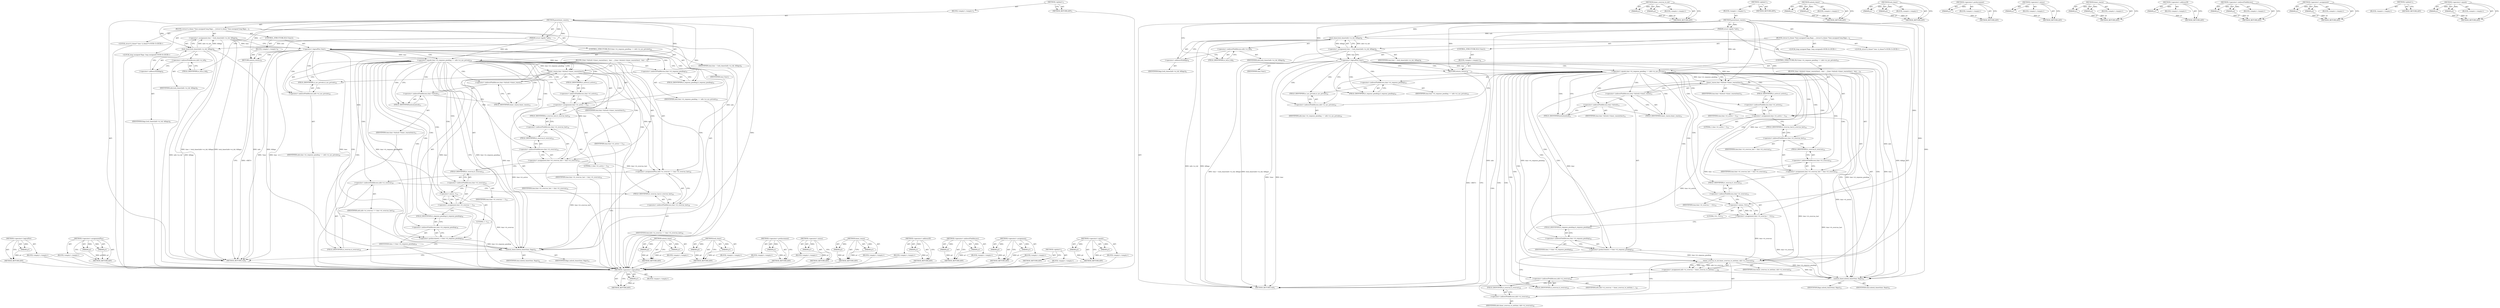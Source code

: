 digraph "&lt;operator&gt;.equals" {
vulnerable_116 [label=<(METHOD,&lt;operator&gt;.logicalNot)>];
vulnerable_117 [label=<(PARAM,p1)>];
vulnerable_118 [label=<(BLOCK,&lt;empty&gt;,&lt;empty&gt;)>];
vulnerable_119 [label=<(METHOD_RETURN,ANY)>];
vulnerable_138 [label=<(METHOD,&lt;operator&gt;.assignmentPlus)>];
vulnerable_139 [label=<(PARAM,p1)>];
vulnerable_140 [label=<(PARAM,p2)>];
vulnerable_141 [label=<(BLOCK,&lt;empty&gt;,&lt;empty&gt;)>];
vulnerable_142 [label=<(METHOD_RETURN,ANY)>];
vulnerable_6 [label=<(METHOD,&lt;global&gt;)<SUB>1</SUB>>];
vulnerable_7 [label=<(BLOCK,&lt;empty&gt;,&lt;empty&gt;)<SUB>1</SUB>>];
vulnerable_8 [label=<(METHOD,posixtimer_rearm)<SUB>1</SUB>>];
vulnerable_9 [label=<(PARAM,struct siginfo *info)<SUB>1</SUB>>];
vulnerable_10 [label=<(BLOCK,{
	struct k_itimer *timr;
	unsigned long flags;...,{
	struct k_itimer *timr;
	unsigned long flags;...)<SUB>2</SUB>>];
vulnerable_11 [label="<(LOCAL,struct k_itimer* timr: k_itimer*)<SUB>3</SUB>>"];
vulnerable_12 [label="<(LOCAL,long unsigned flags: long unsigned)<SUB>4</SUB>>"];
vulnerable_13 [label=<(&lt;operator&gt;.assignment,timr = lock_timer(info-&gt;si_tid, &amp;flags))<SUB>6</SUB>>];
vulnerable_14 [label=<(IDENTIFIER,timr,timr = lock_timer(info-&gt;si_tid, &amp;flags))<SUB>6</SUB>>];
vulnerable_15 [label=<(lock_timer,lock_timer(info-&gt;si_tid, &amp;flags))<SUB>6</SUB>>];
vulnerable_16 [label=<(&lt;operator&gt;.indirectFieldAccess,info-&gt;si_tid)<SUB>6</SUB>>];
vulnerable_17 [label=<(IDENTIFIER,info,lock_timer(info-&gt;si_tid, &amp;flags))<SUB>6</SUB>>];
vulnerable_18 [label=<(FIELD_IDENTIFIER,si_tid,si_tid)<SUB>6</SUB>>];
vulnerable_19 [label=<(&lt;operator&gt;.addressOf,&amp;flags)<SUB>6</SUB>>];
vulnerable_20 [label=<(IDENTIFIER,flags,lock_timer(info-&gt;si_tid, &amp;flags))<SUB>6</SUB>>];
vulnerable_21 [label=<(CONTROL_STRUCTURE,IF,if (!timr))<SUB>7</SUB>>];
vulnerable_22 [label=<(&lt;operator&gt;.logicalNot,!timr)<SUB>7</SUB>>];
vulnerable_23 [label=<(IDENTIFIER,timr,!timr)<SUB>7</SUB>>];
vulnerable_24 [label=<(BLOCK,&lt;empty&gt;,&lt;empty&gt;)<SUB>8</SUB>>];
vulnerable_25 [label=<(RETURN,return;,return;)<SUB>8</SUB>>];
vulnerable_26 [label=<(CONTROL_STRUCTURE,IF,if (timr-&gt;it_requeue_pending == info-&gt;si_sys_private))<SUB>10</SUB>>];
vulnerable_27 [label=<(&lt;operator&gt;.equals,timr-&gt;it_requeue_pending == info-&gt;si_sys_private)<SUB>10</SUB>>];
vulnerable_28 [label=<(&lt;operator&gt;.indirectFieldAccess,timr-&gt;it_requeue_pending)<SUB>10</SUB>>];
vulnerable_29 [label=<(IDENTIFIER,timr,timr-&gt;it_requeue_pending == info-&gt;si_sys_private)<SUB>10</SUB>>];
vulnerable_30 [label=<(FIELD_IDENTIFIER,it_requeue_pending,it_requeue_pending)<SUB>10</SUB>>];
vulnerable_31 [label=<(&lt;operator&gt;.indirectFieldAccess,info-&gt;si_sys_private)<SUB>10</SUB>>];
vulnerable_32 [label=<(IDENTIFIER,info,timr-&gt;it_requeue_pending == info-&gt;si_sys_private)<SUB>10</SUB>>];
vulnerable_33 [label=<(FIELD_IDENTIFIER,si_sys_private,si_sys_private)<SUB>10</SUB>>];
vulnerable_34 [label=<(BLOCK,{
		timr-&gt;kclock-&gt;timer_rearm(timr);
 
 		timr-...,{
		timr-&gt;kclock-&gt;timer_rearm(timr);
 
 		timr-...)<SUB>10</SUB>>];
vulnerable_35 [label=<(timer_rearm,timr-&gt;kclock-&gt;timer_rearm(timr))<SUB>11</SUB>>];
vulnerable_36 [label=<(&lt;operator&gt;.indirectFieldAccess,timr-&gt;kclock-&gt;timer_rearm)<SUB>11</SUB>>];
vulnerable_37 [label=<(&lt;operator&gt;.indirectFieldAccess,timr-&gt;kclock)<SUB>11</SUB>>];
vulnerable_38 [label=<(IDENTIFIER,timr,timr-&gt;kclock-&gt;timer_rearm(timr))<SUB>11</SUB>>];
vulnerable_39 [label=<(FIELD_IDENTIFIER,kclock,kclock)<SUB>11</SUB>>];
vulnerable_40 [label=<(FIELD_IDENTIFIER,timer_rearm,timer_rearm)<SUB>11</SUB>>];
vulnerable_41 [label=<(IDENTIFIER,timr,timr-&gt;kclock-&gt;timer_rearm(timr))<SUB>11</SUB>>];
vulnerable_42 [label=<(&lt;operator&gt;.assignment,timr-&gt;it_active = 1)<SUB>13</SUB>>];
vulnerable_43 [label=<(&lt;operator&gt;.indirectFieldAccess,timr-&gt;it_active)<SUB>13</SUB>>];
vulnerable_44 [label=<(IDENTIFIER,timr,timr-&gt;it_active = 1)<SUB>13</SUB>>];
vulnerable_45 [label=<(FIELD_IDENTIFIER,it_active,it_active)<SUB>13</SUB>>];
vulnerable_46 [label=<(LITERAL,1,timr-&gt;it_active = 1)<SUB>13</SUB>>];
vulnerable_47 [label=<(&lt;operator&gt;.assignment,timr-&gt;it_overrun_last = timr-&gt;it_overrun)<SUB>14</SUB>>];
vulnerable_48 [label=<(&lt;operator&gt;.indirectFieldAccess,timr-&gt;it_overrun_last)<SUB>14</SUB>>];
vulnerable_49 [label=<(IDENTIFIER,timr,timr-&gt;it_overrun_last = timr-&gt;it_overrun)<SUB>14</SUB>>];
vulnerable_50 [label=<(FIELD_IDENTIFIER,it_overrun_last,it_overrun_last)<SUB>14</SUB>>];
vulnerable_51 [label=<(&lt;operator&gt;.indirectFieldAccess,timr-&gt;it_overrun)<SUB>14</SUB>>];
vulnerable_52 [label=<(IDENTIFIER,timr,timr-&gt;it_overrun_last = timr-&gt;it_overrun)<SUB>14</SUB>>];
vulnerable_53 [label=<(FIELD_IDENTIFIER,it_overrun,it_overrun)<SUB>14</SUB>>];
vulnerable_54 [label=<(&lt;operator&gt;.assignment,timr-&gt;it_overrun = -1)<SUB>15</SUB>>];
vulnerable_55 [label=<(&lt;operator&gt;.indirectFieldAccess,timr-&gt;it_overrun)<SUB>15</SUB>>];
vulnerable_56 [label=<(IDENTIFIER,timr,timr-&gt;it_overrun = -1)<SUB>15</SUB>>];
vulnerable_57 [label=<(FIELD_IDENTIFIER,it_overrun,it_overrun)<SUB>15</SUB>>];
vulnerable_58 [label=<(&lt;operator&gt;.minus,-1)<SUB>15</SUB>>];
vulnerable_59 [label=<(LITERAL,1,-1)<SUB>15</SUB>>];
vulnerable_60 [label=<(&lt;operator&gt;.preIncrement,++timr-&gt;it_requeue_pending)<SUB>16</SUB>>];
vulnerable_61 [label=<(&lt;operator&gt;.indirectFieldAccess,timr-&gt;it_requeue_pending)<SUB>16</SUB>>];
vulnerable_62 [label=<(IDENTIFIER,timr,++timr-&gt;it_requeue_pending)<SUB>16</SUB>>];
vulnerable_63 [label=<(FIELD_IDENTIFIER,it_requeue_pending,it_requeue_pending)<SUB>16</SUB>>];
vulnerable_64 [label=<(&lt;operator&gt;.assignmentPlus,info-&gt;si_overrun += timr-&gt;it_overrun_last)<SUB>18</SUB>>];
vulnerable_65 [label=<(&lt;operator&gt;.indirectFieldAccess,info-&gt;si_overrun)<SUB>18</SUB>>];
vulnerable_66 [label=<(IDENTIFIER,info,info-&gt;si_overrun += timr-&gt;it_overrun_last)<SUB>18</SUB>>];
vulnerable_67 [label=<(FIELD_IDENTIFIER,si_overrun,si_overrun)<SUB>18</SUB>>];
vulnerable_68 [label=<(&lt;operator&gt;.indirectFieldAccess,timr-&gt;it_overrun_last)<SUB>18</SUB>>];
vulnerable_69 [label=<(IDENTIFIER,timr,info-&gt;si_overrun += timr-&gt;it_overrun_last)<SUB>18</SUB>>];
vulnerable_70 [label=<(FIELD_IDENTIFIER,it_overrun_last,it_overrun_last)<SUB>18</SUB>>];
vulnerable_71 [label=<(unlock_timer,unlock_timer(timr, flags))<SUB>21</SUB>>];
vulnerable_72 [label=<(IDENTIFIER,timr,unlock_timer(timr, flags))<SUB>21</SUB>>];
vulnerable_73 [label=<(IDENTIFIER,flags,unlock_timer(timr, flags))<SUB>21</SUB>>];
vulnerable_74 [label=<(METHOD_RETURN,void)<SUB>1</SUB>>];
vulnerable_76 [label=<(METHOD_RETURN,ANY)<SUB>1</SUB>>];
vulnerable_143 [label=<(METHOD,unlock_timer)>];
vulnerable_144 [label=<(PARAM,p1)>];
vulnerable_145 [label=<(PARAM,p2)>];
vulnerable_146 [label=<(BLOCK,&lt;empty&gt;,&lt;empty&gt;)>];
vulnerable_147 [label=<(METHOD_RETURN,ANY)>];
vulnerable_102 [label=<(METHOD,lock_timer)>];
vulnerable_103 [label=<(PARAM,p1)>];
vulnerable_104 [label=<(PARAM,p2)>];
vulnerable_105 [label=<(BLOCK,&lt;empty&gt;,&lt;empty&gt;)>];
vulnerable_106 [label=<(METHOD_RETURN,ANY)>];
vulnerable_134 [label=<(METHOD,&lt;operator&gt;.preIncrement)>];
vulnerable_135 [label=<(PARAM,p1)>];
vulnerable_136 [label=<(BLOCK,&lt;empty&gt;,&lt;empty&gt;)>];
vulnerable_137 [label=<(METHOD_RETURN,ANY)>];
vulnerable_130 [label=<(METHOD,&lt;operator&gt;.minus)>];
vulnerable_131 [label=<(PARAM,p1)>];
vulnerable_132 [label=<(BLOCK,&lt;empty&gt;,&lt;empty&gt;)>];
vulnerable_133 [label=<(METHOD_RETURN,ANY)>];
vulnerable_125 [label=<(METHOD,timer_rearm)>];
vulnerable_126 [label=<(PARAM,p1)>];
vulnerable_127 [label=<(PARAM,p2)>];
vulnerable_128 [label=<(BLOCK,&lt;empty&gt;,&lt;empty&gt;)>];
vulnerable_129 [label=<(METHOD_RETURN,ANY)>];
vulnerable_112 [label=<(METHOD,&lt;operator&gt;.addressOf)>];
vulnerable_113 [label=<(PARAM,p1)>];
vulnerable_114 [label=<(BLOCK,&lt;empty&gt;,&lt;empty&gt;)>];
vulnerable_115 [label=<(METHOD_RETURN,ANY)>];
vulnerable_107 [label=<(METHOD,&lt;operator&gt;.indirectFieldAccess)>];
vulnerable_108 [label=<(PARAM,p1)>];
vulnerable_109 [label=<(PARAM,p2)>];
vulnerable_110 [label=<(BLOCK,&lt;empty&gt;,&lt;empty&gt;)>];
vulnerable_111 [label=<(METHOD_RETURN,ANY)>];
vulnerable_97 [label=<(METHOD,&lt;operator&gt;.assignment)>];
vulnerable_98 [label=<(PARAM,p1)>];
vulnerable_99 [label=<(PARAM,p2)>];
vulnerable_100 [label=<(BLOCK,&lt;empty&gt;,&lt;empty&gt;)>];
vulnerable_101 [label=<(METHOD_RETURN,ANY)>];
vulnerable_91 [label=<(METHOD,&lt;global&gt;)<SUB>1</SUB>>];
vulnerable_92 [label=<(BLOCK,&lt;empty&gt;,&lt;empty&gt;)>];
vulnerable_93 [label=<(METHOD_RETURN,ANY)>];
vulnerable_120 [label=<(METHOD,&lt;operator&gt;.equals)>];
vulnerable_121 [label=<(PARAM,p1)>];
vulnerable_122 [label=<(PARAM,p2)>];
vulnerable_123 [label=<(BLOCK,&lt;empty&gt;,&lt;empty&gt;)>];
vulnerable_124 [label=<(METHOD_RETURN,ANY)>];
fixed_120 [label=<(METHOD,&lt;operator&gt;.logicalNot)>];
fixed_121 [label=<(PARAM,p1)>];
fixed_122 [label=<(BLOCK,&lt;empty&gt;,&lt;empty&gt;)>];
fixed_123 [label=<(METHOD_RETURN,ANY)>];
fixed_142 [label=<(METHOD,timer_overrun_to_int)>];
fixed_143 [label=<(PARAM,p1)>];
fixed_144 [label=<(PARAM,p2)>];
fixed_145 [label=<(BLOCK,&lt;empty&gt;,&lt;empty&gt;)>];
fixed_146 [label=<(METHOD_RETURN,ANY)>];
fixed_6 [label=<(METHOD,&lt;global&gt;)<SUB>1</SUB>>];
fixed_7 [label=<(BLOCK,&lt;empty&gt;,&lt;empty&gt;)<SUB>1</SUB>>];
fixed_8 [label=<(METHOD,posixtimer_rearm)<SUB>1</SUB>>];
fixed_9 [label=<(PARAM,struct siginfo *info)<SUB>1</SUB>>];
fixed_10 [label=<(BLOCK,{
	struct k_itimer *timr;
	unsigned long flags;...,{
	struct k_itimer *timr;
	unsigned long flags;...)<SUB>2</SUB>>];
fixed_11 [label="<(LOCAL,struct k_itimer* timr: k_itimer*)<SUB>3</SUB>>"];
fixed_12 [label="<(LOCAL,long unsigned flags: long unsigned)<SUB>4</SUB>>"];
fixed_13 [label=<(&lt;operator&gt;.assignment,timr = lock_timer(info-&gt;si_tid, &amp;flags))<SUB>6</SUB>>];
fixed_14 [label=<(IDENTIFIER,timr,timr = lock_timer(info-&gt;si_tid, &amp;flags))<SUB>6</SUB>>];
fixed_15 [label=<(lock_timer,lock_timer(info-&gt;si_tid, &amp;flags))<SUB>6</SUB>>];
fixed_16 [label=<(&lt;operator&gt;.indirectFieldAccess,info-&gt;si_tid)<SUB>6</SUB>>];
fixed_17 [label=<(IDENTIFIER,info,lock_timer(info-&gt;si_tid, &amp;flags))<SUB>6</SUB>>];
fixed_18 [label=<(FIELD_IDENTIFIER,si_tid,si_tid)<SUB>6</SUB>>];
fixed_19 [label=<(&lt;operator&gt;.addressOf,&amp;flags)<SUB>6</SUB>>];
fixed_20 [label=<(IDENTIFIER,flags,lock_timer(info-&gt;si_tid, &amp;flags))<SUB>6</SUB>>];
fixed_21 [label=<(CONTROL_STRUCTURE,IF,if (!timr))<SUB>7</SUB>>];
fixed_22 [label=<(&lt;operator&gt;.logicalNot,!timr)<SUB>7</SUB>>];
fixed_23 [label=<(IDENTIFIER,timr,!timr)<SUB>7</SUB>>];
fixed_24 [label=<(BLOCK,&lt;empty&gt;,&lt;empty&gt;)<SUB>8</SUB>>];
fixed_25 [label=<(RETURN,return;,return;)<SUB>8</SUB>>];
fixed_26 [label=<(CONTROL_STRUCTURE,IF,if (timr-&gt;it_requeue_pending == info-&gt;si_sys_private))<SUB>10</SUB>>];
fixed_27 [label=<(&lt;operator&gt;.equals,timr-&gt;it_requeue_pending == info-&gt;si_sys_private)<SUB>10</SUB>>];
fixed_28 [label=<(&lt;operator&gt;.indirectFieldAccess,timr-&gt;it_requeue_pending)<SUB>10</SUB>>];
fixed_29 [label=<(IDENTIFIER,timr,timr-&gt;it_requeue_pending == info-&gt;si_sys_private)<SUB>10</SUB>>];
fixed_30 [label=<(FIELD_IDENTIFIER,it_requeue_pending,it_requeue_pending)<SUB>10</SUB>>];
fixed_31 [label=<(&lt;operator&gt;.indirectFieldAccess,info-&gt;si_sys_private)<SUB>10</SUB>>];
fixed_32 [label=<(IDENTIFIER,info,timr-&gt;it_requeue_pending == info-&gt;si_sys_private)<SUB>10</SUB>>];
fixed_33 [label=<(FIELD_IDENTIFIER,si_sys_private,si_sys_private)<SUB>10</SUB>>];
fixed_34 [label=<(BLOCK,{
		timr-&gt;kclock-&gt;timer_rearm(timr);
 
 		timr-...,{
		timr-&gt;kclock-&gt;timer_rearm(timr);
 
 		timr-...)<SUB>10</SUB>>];
fixed_35 [label=<(timer_rearm,timr-&gt;kclock-&gt;timer_rearm(timr))<SUB>11</SUB>>];
fixed_36 [label=<(&lt;operator&gt;.indirectFieldAccess,timr-&gt;kclock-&gt;timer_rearm)<SUB>11</SUB>>];
fixed_37 [label=<(&lt;operator&gt;.indirectFieldAccess,timr-&gt;kclock)<SUB>11</SUB>>];
fixed_38 [label=<(IDENTIFIER,timr,timr-&gt;kclock-&gt;timer_rearm(timr))<SUB>11</SUB>>];
fixed_39 [label=<(FIELD_IDENTIFIER,kclock,kclock)<SUB>11</SUB>>];
fixed_40 [label=<(FIELD_IDENTIFIER,timer_rearm,timer_rearm)<SUB>11</SUB>>];
fixed_41 [label=<(IDENTIFIER,timr,timr-&gt;kclock-&gt;timer_rearm(timr))<SUB>11</SUB>>];
fixed_42 [label=<(&lt;operator&gt;.assignment,timr-&gt;it_active = 1)<SUB>13</SUB>>];
fixed_43 [label=<(&lt;operator&gt;.indirectFieldAccess,timr-&gt;it_active)<SUB>13</SUB>>];
fixed_44 [label=<(IDENTIFIER,timr,timr-&gt;it_active = 1)<SUB>13</SUB>>];
fixed_45 [label=<(FIELD_IDENTIFIER,it_active,it_active)<SUB>13</SUB>>];
fixed_46 [label=<(LITERAL,1,timr-&gt;it_active = 1)<SUB>13</SUB>>];
fixed_47 [label=<(&lt;operator&gt;.assignment,timr-&gt;it_overrun_last = timr-&gt;it_overrun)<SUB>14</SUB>>];
fixed_48 [label=<(&lt;operator&gt;.indirectFieldAccess,timr-&gt;it_overrun_last)<SUB>14</SUB>>];
fixed_49 [label=<(IDENTIFIER,timr,timr-&gt;it_overrun_last = timr-&gt;it_overrun)<SUB>14</SUB>>];
fixed_50 [label=<(FIELD_IDENTIFIER,it_overrun_last,it_overrun_last)<SUB>14</SUB>>];
fixed_51 [label=<(&lt;operator&gt;.indirectFieldAccess,timr-&gt;it_overrun)<SUB>14</SUB>>];
fixed_52 [label=<(IDENTIFIER,timr,timr-&gt;it_overrun_last = timr-&gt;it_overrun)<SUB>14</SUB>>];
fixed_53 [label=<(FIELD_IDENTIFIER,it_overrun,it_overrun)<SUB>14</SUB>>];
fixed_54 [label=<(&lt;operator&gt;.assignment,timr-&gt;it_overrun = -1LL)<SUB>15</SUB>>];
fixed_55 [label=<(&lt;operator&gt;.indirectFieldAccess,timr-&gt;it_overrun)<SUB>15</SUB>>];
fixed_56 [label=<(IDENTIFIER,timr,timr-&gt;it_overrun = -1LL)<SUB>15</SUB>>];
fixed_57 [label=<(FIELD_IDENTIFIER,it_overrun,it_overrun)<SUB>15</SUB>>];
fixed_58 [label=<(&lt;operator&gt;.minus,-1LL)<SUB>15</SUB>>];
fixed_59 [label=<(LITERAL,1LL,-1LL)<SUB>15</SUB>>];
fixed_60 [label=<(&lt;operator&gt;.preIncrement,++timr-&gt;it_requeue_pending)<SUB>16</SUB>>];
fixed_61 [label=<(&lt;operator&gt;.indirectFieldAccess,timr-&gt;it_requeue_pending)<SUB>16</SUB>>];
fixed_62 [label=<(IDENTIFIER,timr,++timr-&gt;it_requeue_pending)<SUB>16</SUB>>];
fixed_63 [label=<(FIELD_IDENTIFIER,it_requeue_pending,it_requeue_pending)<SUB>16</SUB>>];
fixed_64 [label=<(&lt;operator&gt;.assignment,info-&gt;si_overrun = timer_overrun_to_int(timr, i...)<SUB>18</SUB>>];
fixed_65 [label=<(&lt;operator&gt;.indirectFieldAccess,info-&gt;si_overrun)<SUB>18</SUB>>];
fixed_66 [label=<(IDENTIFIER,info,info-&gt;si_overrun = timer_overrun_to_int(timr, i...)<SUB>18</SUB>>];
fixed_67 [label=<(FIELD_IDENTIFIER,si_overrun,si_overrun)<SUB>18</SUB>>];
fixed_68 [label=<(timer_overrun_to_int,timer_overrun_to_int(timr, info-&gt;si_overrun))<SUB>18</SUB>>];
fixed_69 [label=<(IDENTIFIER,timr,timer_overrun_to_int(timr, info-&gt;si_overrun))<SUB>18</SUB>>];
fixed_70 [label=<(&lt;operator&gt;.indirectFieldAccess,info-&gt;si_overrun)<SUB>18</SUB>>];
fixed_71 [label=<(IDENTIFIER,info,timer_overrun_to_int(timr, info-&gt;si_overrun))<SUB>18</SUB>>];
fixed_72 [label=<(FIELD_IDENTIFIER,si_overrun,si_overrun)<SUB>18</SUB>>];
fixed_73 [label=<(unlock_timer,unlock_timer(timr, flags))<SUB>21</SUB>>];
fixed_74 [label=<(IDENTIFIER,timr,unlock_timer(timr, flags))<SUB>21</SUB>>];
fixed_75 [label=<(IDENTIFIER,flags,unlock_timer(timr, flags))<SUB>21</SUB>>];
fixed_76 [label=<(METHOD_RETURN,void)<SUB>1</SUB>>];
fixed_78 [label=<(METHOD_RETURN,ANY)<SUB>1</SUB>>];
fixed_147 [label=<(METHOD,unlock_timer)>];
fixed_148 [label=<(PARAM,p1)>];
fixed_149 [label=<(PARAM,p2)>];
fixed_150 [label=<(BLOCK,&lt;empty&gt;,&lt;empty&gt;)>];
fixed_151 [label=<(METHOD_RETURN,ANY)>];
fixed_106 [label=<(METHOD,lock_timer)>];
fixed_107 [label=<(PARAM,p1)>];
fixed_108 [label=<(PARAM,p2)>];
fixed_109 [label=<(BLOCK,&lt;empty&gt;,&lt;empty&gt;)>];
fixed_110 [label=<(METHOD_RETURN,ANY)>];
fixed_138 [label=<(METHOD,&lt;operator&gt;.preIncrement)>];
fixed_139 [label=<(PARAM,p1)>];
fixed_140 [label=<(BLOCK,&lt;empty&gt;,&lt;empty&gt;)>];
fixed_141 [label=<(METHOD_RETURN,ANY)>];
fixed_134 [label=<(METHOD,&lt;operator&gt;.minus)>];
fixed_135 [label=<(PARAM,p1)>];
fixed_136 [label=<(BLOCK,&lt;empty&gt;,&lt;empty&gt;)>];
fixed_137 [label=<(METHOD_RETURN,ANY)>];
fixed_129 [label=<(METHOD,timer_rearm)>];
fixed_130 [label=<(PARAM,p1)>];
fixed_131 [label=<(PARAM,p2)>];
fixed_132 [label=<(BLOCK,&lt;empty&gt;,&lt;empty&gt;)>];
fixed_133 [label=<(METHOD_RETURN,ANY)>];
fixed_116 [label=<(METHOD,&lt;operator&gt;.addressOf)>];
fixed_117 [label=<(PARAM,p1)>];
fixed_118 [label=<(BLOCK,&lt;empty&gt;,&lt;empty&gt;)>];
fixed_119 [label=<(METHOD_RETURN,ANY)>];
fixed_111 [label=<(METHOD,&lt;operator&gt;.indirectFieldAccess)>];
fixed_112 [label=<(PARAM,p1)>];
fixed_113 [label=<(PARAM,p2)>];
fixed_114 [label=<(BLOCK,&lt;empty&gt;,&lt;empty&gt;)>];
fixed_115 [label=<(METHOD_RETURN,ANY)>];
fixed_101 [label=<(METHOD,&lt;operator&gt;.assignment)>];
fixed_102 [label=<(PARAM,p1)>];
fixed_103 [label=<(PARAM,p2)>];
fixed_104 [label=<(BLOCK,&lt;empty&gt;,&lt;empty&gt;)>];
fixed_105 [label=<(METHOD_RETURN,ANY)>];
fixed_95 [label=<(METHOD,&lt;global&gt;)<SUB>1</SUB>>];
fixed_96 [label=<(BLOCK,&lt;empty&gt;,&lt;empty&gt;)>];
fixed_97 [label=<(METHOD_RETURN,ANY)>];
fixed_124 [label=<(METHOD,&lt;operator&gt;.equals)>];
fixed_125 [label=<(PARAM,p1)>];
fixed_126 [label=<(PARAM,p2)>];
fixed_127 [label=<(BLOCK,&lt;empty&gt;,&lt;empty&gt;)>];
fixed_128 [label=<(METHOD_RETURN,ANY)>];
vulnerable_116 -> vulnerable_117  [key=0, label="AST: "];
vulnerable_116 -> vulnerable_117  [key=1, label="DDG: "];
vulnerable_116 -> vulnerable_118  [key=0, label="AST: "];
vulnerable_116 -> vulnerable_119  [key=0, label="AST: "];
vulnerable_116 -> vulnerable_119  [key=1, label="CFG: "];
vulnerable_117 -> vulnerable_119  [key=0, label="DDG: p1"];
vulnerable_118 -> fixed_120  [key=0];
vulnerable_119 -> fixed_120  [key=0];
vulnerable_138 -> vulnerable_139  [key=0, label="AST: "];
vulnerable_138 -> vulnerable_139  [key=1, label="DDG: "];
vulnerable_138 -> vulnerable_141  [key=0, label="AST: "];
vulnerable_138 -> vulnerable_140  [key=0, label="AST: "];
vulnerable_138 -> vulnerable_140  [key=1, label="DDG: "];
vulnerable_138 -> vulnerable_142  [key=0, label="AST: "];
vulnerable_138 -> vulnerable_142  [key=1, label="CFG: "];
vulnerable_139 -> vulnerable_142  [key=0, label="DDG: p1"];
vulnerable_140 -> vulnerable_142  [key=0, label="DDG: p2"];
vulnerable_141 -> fixed_120  [key=0];
vulnerable_142 -> fixed_120  [key=0];
vulnerable_6 -> vulnerable_7  [key=0, label="AST: "];
vulnerable_6 -> vulnerable_76  [key=0, label="AST: "];
vulnerable_6 -> vulnerable_76  [key=1, label="CFG: "];
vulnerable_7 -> vulnerable_8  [key=0, label="AST: "];
vulnerable_8 -> vulnerable_9  [key=0, label="AST: "];
vulnerable_8 -> vulnerable_9  [key=1, label="DDG: "];
vulnerable_8 -> vulnerable_10  [key=0, label="AST: "];
vulnerable_8 -> vulnerable_74  [key=0, label="AST: "];
vulnerable_8 -> vulnerable_18  [key=0, label="CFG: "];
vulnerable_8 -> vulnerable_71  [key=0, label="DDG: "];
vulnerable_8 -> vulnerable_15  [key=0, label="DDG: "];
vulnerable_8 -> vulnerable_22  [key=0, label="DDG: "];
vulnerable_8 -> vulnerable_25  [key=0, label="DDG: "];
vulnerable_8 -> vulnerable_42  [key=0, label="DDG: "];
vulnerable_8 -> vulnerable_35  [key=0, label="DDG: "];
vulnerable_8 -> vulnerable_58  [key=0, label="DDG: "];
vulnerable_9 -> vulnerable_74  [key=0, label="DDG: info"];
vulnerable_9 -> vulnerable_15  [key=0, label="DDG: info"];
vulnerable_9 -> vulnerable_27  [key=0, label="DDG: info"];
vulnerable_9 -> vulnerable_64  [key=0, label="DDG: info"];
vulnerable_10 -> vulnerable_11  [key=0, label="AST: "];
vulnerable_10 -> vulnerable_12  [key=0, label="AST: "];
vulnerable_10 -> vulnerable_13  [key=0, label="AST: "];
vulnerable_10 -> vulnerable_21  [key=0, label="AST: "];
vulnerable_10 -> vulnerable_26  [key=0, label="AST: "];
vulnerable_10 -> vulnerable_71  [key=0, label="AST: "];
vulnerable_11 -> fixed_120  [key=0];
vulnerable_12 -> fixed_120  [key=0];
vulnerable_13 -> vulnerable_14  [key=0, label="AST: "];
vulnerable_13 -> vulnerable_15  [key=0, label="AST: "];
vulnerable_13 -> vulnerable_22  [key=0, label="CFG: "];
vulnerable_13 -> vulnerable_22  [key=1, label="DDG: timr"];
vulnerable_13 -> vulnerable_74  [key=0, label="DDG: lock_timer(info-&gt;si_tid, &amp;flags)"];
vulnerable_13 -> vulnerable_74  [key=1, label="DDG: timr = lock_timer(info-&gt;si_tid, &amp;flags)"];
vulnerable_14 -> fixed_120  [key=0];
vulnerable_15 -> vulnerable_16  [key=0, label="AST: "];
vulnerable_15 -> vulnerable_19  [key=0, label="AST: "];
vulnerable_15 -> vulnerable_13  [key=0, label="CFG: "];
vulnerable_15 -> vulnerable_13  [key=1, label="DDG: info-&gt;si_tid"];
vulnerable_15 -> vulnerable_13  [key=2, label="DDG: &amp;flags"];
vulnerable_15 -> vulnerable_74  [key=0, label="DDG: info-&gt;si_tid"];
vulnerable_15 -> vulnerable_74  [key=1, label="DDG: &amp;flags"];
vulnerable_15 -> vulnerable_71  [key=0, label="DDG: &amp;flags"];
vulnerable_16 -> vulnerable_17  [key=0, label="AST: "];
vulnerable_16 -> vulnerable_18  [key=0, label="AST: "];
vulnerable_16 -> vulnerable_19  [key=0, label="CFG: "];
vulnerable_17 -> fixed_120  [key=0];
vulnerable_18 -> vulnerable_16  [key=0, label="CFG: "];
vulnerable_19 -> vulnerable_20  [key=0, label="AST: "];
vulnerable_19 -> vulnerable_15  [key=0, label="CFG: "];
vulnerable_20 -> fixed_120  [key=0];
vulnerable_21 -> vulnerable_22  [key=0, label="AST: "];
vulnerable_21 -> vulnerable_24  [key=0, label="AST: "];
vulnerable_22 -> vulnerable_23  [key=0, label="AST: "];
vulnerable_22 -> vulnerable_25  [key=0, label="CFG: "];
vulnerable_22 -> vulnerable_25  [key=1, label="CDG: "];
vulnerable_22 -> vulnerable_30  [key=0, label="CFG: "];
vulnerable_22 -> vulnerable_30  [key=1, label="CDG: "];
vulnerable_22 -> vulnerable_74  [key=0, label="DDG: timr"];
vulnerable_22 -> vulnerable_74  [key=1, label="DDG: !timr"];
vulnerable_22 -> vulnerable_71  [key=0, label="DDG: timr"];
vulnerable_22 -> vulnerable_71  [key=1, label="CDG: "];
vulnerable_22 -> vulnerable_27  [key=0, label="DDG: timr"];
vulnerable_22 -> vulnerable_27  [key=1, label="CDG: "];
vulnerable_22 -> vulnerable_35  [key=0, label="DDG: timr"];
vulnerable_22 -> vulnerable_33  [key=0, label="CDG: "];
vulnerable_22 -> vulnerable_28  [key=0, label="CDG: "];
vulnerable_22 -> vulnerable_31  [key=0, label="CDG: "];
vulnerable_23 -> fixed_120  [key=0];
vulnerable_24 -> vulnerable_25  [key=0, label="AST: "];
vulnerable_25 -> vulnerable_74  [key=0, label="CFG: "];
vulnerable_25 -> vulnerable_74  [key=1, label="DDG: &lt;RET&gt;"];
vulnerable_26 -> vulnerable_27  [key=0, label="AST: "];
vulnerable_26 -> vulnerable_34  [key=0, label="AST: "];
vulnerable_27 -> vulnerable_28  [key=0, label="AST: "];
vulnerable_27 -> vulnerable_31  [key=0, label="AST: "];
vulnerable_27 -> vulnerable_39  [key=0, label="CFG: "];
vulnerable_27 -> vulnerable_39  [key=1, label="CDG: "];
vulnerable_27 -> vulnerable_71  [key=0, label="CFG: "];
vulnerable_27 -> vulnerable_71  [key=1, label="DDG: timr-&gt;it_requeue_pending"];
vulnerable_27 -> vulnerable_35  [key=0, label="DDG: timr-&gt;it_requeue_pending"];
vulnerable_27 -> vulnerable_35  [key=1, label="CDG: "];
vulnerable_27 -> vulnerable_60  [key=0, label="DDG: timr-&gt;it_requeue_pending"];
vulnerable_27 -> vulnerable_60  [key=1, label="CDG: "];
vulnerable_27 -> vulnerable_47  [key=0, label="CDG: "];
vulnerable_27 -> vulnerable_48  [key=0, label="CDG: "];
vulnerable_27 -> vulnerable_58  [key=0, label="CDG: "];
vulnerable_27 -> vulnerable_68  [key=0, label="CDG: "];
vulnerable_27 -> vulnerable_61  [key=0, label="CDG: "];
vulnerable_27 -> vulnerable_64  [key=0, label="CDG: "];
vulnerable_27 -> vulnerable_42  [key=0, label="CDG: "];
vulnerable_27 -> vulnerable_51  [key=0, label="CDG: "];
vulnerable_27 -> vulnerable_57  [key=0, label="CDG: "];
vulnerable_27 -> vulnerable_36  [key=0, label="CDG: "];
vulnerable_27 -> vulnerable_37  [key=0, label="CDG: "];
vulnerable_27 -> vulnerable_53  [key=0, label="CDG: "];
vulnerable_27 -> vulnerable_67  [key=0, label="CDG: "];
vulnerable_27 -> vulnerable_70  [key=0, label="CDG: "];
vulnerable_27 -> vulnerable_45  [key=0, label="CDG: "];
vulnerable_27 -> vulnerable_63  [key=0, label="CDG: "];
vulnerable_27 -> vulnerable_40  [key=0, label="CDG: "];
vulnerable_27 -> vulnerable_65  [key=0, label="CDG: "];
vulnerable_27 -> vulnerable_50  [key=0, label="CDG: "];
vulnerable_27 -> vulnerable_55  [key=0, label="CDG: "];
vulnerable_27 -> vulnerable_54  [key=0, label="CDG: "];
vulnerable_27 -> vulnerable_43  [key=0, label="CDG: "];
vulnerable_28 -> vulnerable_29  [key=0, label="AST: "];
vulnerable_28 -> vulnerable_30  [key=0, label="AST: "];
vulnerable_28 -> vulnerable_33  [key=0, label="CFG: "];
vulnerable_29 -> fixed_120  [key=0];
vulnerable_30 -> vulnerable_28  [key=0, label="CFG: "];
vulnerable_31 -> vulnerable_32  [key=0, label="AST: "];
vulnerable_31 -> vulnerable_33  [key=0, label="AST: "];
vulnerable_31 -> vulnerable_27  [key=0, label="CFG: "];
vulnerable_32 -> fixed_120  [key=0];
vulnerable_33 -> vulnerable_31  [key=0, label="CFG: "];
vulnerable_34 -> vulnerable_35  [key=0, label="AST: "];
vulnerable_34 -> vulnerable_42  [key=0, label="AST: "];
vulnerable_34 -> vulnerable_47  [key=0, label="AST: "];
vulnerable_34 -> vulnerable_54  [key=0, label="AST: "];
vulnerable_34 -> vulnerable_60  [key=0, label="AST: "];
vulnerable_34 -> vulnerable_64  [key=0, label="AST: "];
vulnerable_35 -> vulnerable_36  [key=0, label="AST: "];
vulnerable_35 -> vulnerable_41  [key=0, label="AST: "];
vulnerable_35 -> vulnerable_45  [key=0, label="CFG: "];
vulnerable_35 -> vulnerable_71  [key=0, label="DDG: timr"];
vulnerable_35 -> vulnerable_47  [key=0, label="DDG: timr"];
vulnerable_35 -> vulnerable_64  [key=0, label="DDG: timr"];
vulnerable_35 -> vulnerable_60  [key=0, label="DDG: timr"];
vulnerable_36 -> vulnerable_37  [key=0, label="AST: "];
vulnerable_36 -> vulnerable_40  [key=0, label="AST: "];
vulnerable_36 -> vulnerable_35  [key=0, label="CFG: "];
vulnerable_37 -> vulnerable_38  [key=0, label="AST: "];
vulnerable_37 -> vulnerable_39  [key=0, label="AST: "];
vulnerable_37 -> vulnerable_40  [key=0, label="CFG: "];
vulnerable_38 -> fixed_120  [key=0];
vulnerable_39 -> vulnerable_37  [key=0, label="CFG: "];
vulnerable_40 -> vulnerable_36  [key=0, label="CFG: "];
vulnerable_41 -> fixed_120  [key=0];
vulnerable_42 -> vulnerable_43  [key=0, label="AST: "];
vulnerable_42 -> vulnerable_46  [key=0, label="AST: "];
vulnerable_42 -> vulnerable_50  [key=0, label="CFG: "];
vulnerable_42 -> vulnerable_71  [key=0, label="DDG: timr-&gt;it_active"];
vulnerable_43 -> vulnerable_44  [key=0, label="AST: "];
vulnerable_43 -> vulnerable_45  [key=0, label="AST: "];
vulnerable_43 -> vulnerable_42  [key=0, label="CFG: "];
vulnerable_44 -> fixed_120  [key=0];
vulnerable_45 -> vulnerable_43  [key=0, label="CFG: "];
vulnerable_46 -> fixed_120  [key=0];
vulnerable_47 -> vulnerable_48  [key=0, label="AST: "];
vulnerable_47 -> vulnerable_51  [key=0, label="AST: "];
vulnerable_47 -> vulnerable_57  [key=0, label="CFG: "];
vulnerable_47 -> vulnerable_71  [key=0, label="DDG: timr-&gt;it_overrun_last"];
vulnerable_47 -> vulnerable_64  [key=0, label="DDG: timr-&gt;it_overrun_last"];
vulnerable_48 -> vulnerable_49  [key=0, label="AST: "];
vulnerable_48 -> vulnerable_50  [key=0, label="AST: "];
vulnerable_48 -> vulnerable_53  [key=0, label="CFG: "];
vulnerable_49 -> fixed_120  [key=0];
vulnerable_50 -> vulnerable_48  [key=0, label="CFG: "];
vulnerable_51 -> vulnerable_52  [key=0, label="AST: "];
vulnerable_51 -> vulnerable_53  [key=0, label="AST: "];
vulnerable_51 -> vulnerable_47  [key=0, label="CFG: "];
vulnerable_52 -> fixed_120  [key=0];
vulnerable_53 -> vulnerable_51  [key=0, label="CFG: "];
vulnerable_54 -> vulnerable_55  [key=0, label="AST: "];
vulnerable_54 -> vulnerable_58  [key=0, label="AST: "];
vulnerable_54 -> vulnerable_63  [key=0, label="CFG: "];
vulnerable_54 -> vulnerable_71  [key=0, label="DDG: timr-&gt;it_overrun"];
vulnerable_55 -> vulnerable_56  [key=0, label="AST: "];
vulnerable_55 -> vulnerable_57  [key=0, label="AST: "];
vulnerable_55 -> vulnerable_58  [key=0, label="CFG: "];
vulnerable_56 -> fixed_120  [key=0];
vulnerable_57 -> vulnerable_55  [key=0, label="CFG: "];
vulnerable_58 -> vulnerable_59  [key=0, label="AST: "];
vulnerable_58 -> vulnerable_54  [key=0, label="CFG: "];
vulnerable_58 -> vulnerable_54  [key=1, label="DDG: 1"];
vulnerable_59 -> fixed_120  [key=0];
vulnerable_60 -> vulnerable_61  [key=0, label="AST: "];
vulnerable_60 -> vulnerable_67  [key=0, label="CFG: "];
vulnerable_60 -> vulnerable_71  [key=0, label="DDG: timr-&gt;it_requeue_pending"];
vulnerable_61 -> vulnerable_62  [key=0, label="AST: "];
vulnerable_61 -> vulnerable_63  [key=0, label="AST: "];
vulnerable_61 -> vulnerable_60  [key=0, label="CFG: "];
vulnerable_62 -> fixed_120  [key=0];
vulnerable_63 -> vulnerable_61  [key=0, label="CFG: "];
vulnerable_64 -> vulnerable_65  [key=0, label="AST: "];
vulnerable_64 -> vulnerable_68  [key=0, label="AST: "];
vulnerable_64 -> vulnerable_71  [key=0, label="CFG: "];
vulnerable_65 -> vulnerable_66  [key=0, label="AST: "];
vulnerable_65 -> vulnerable_67  [key=0, label="AST: "];
vulnerable_65 -> vulnerable_70  [key=0, label="CFG: "];
vulnerable_66 -> fixed_120  [key=0];
vulnerable_67 -> vulnerable_65  [key=0, label="CFG: "];
vulnerable_68 -> vulnerable_69  [key=0, label="AST: "];
vulnerable_68 -> vulnerable_70  [key=0, label="AST: "];
vulnerable_68 -> vulnerable_64  [key=0, label="CFG: "];
vulnerable_69 -> fixed_120  [key=0];
vulnerable_70 -> vulnerable_68  [key=0, label="CFG: "];
vulnerable_71 -> vulnerable_72  [key=0, label="AST: "];
vulnerable_71 -> vulnerable_73  [key=0, label="AST: "];
vulnerable_71 -> vulnerable_74  [key=0, label="CFG: "];
vulnerable_72 -> fixed_120  [key=0];
vulnerable_73 -> fixed_120  [key=0];
vulnerable_74 -> fixed_120  [key=0];
vulnerable_76 -> fixed_120  [key=0];
vulnerable_143 -> vulnerable_144  [key=0, label="AST: "];
vulnerable_143 -> vulnerable_144  [key=1, label="DDG: "];
vulnerable_143 -> vulnerable_146  [key=0, label="AST: "];
vulnerable_143 -> vulnerable_145  [key=0, label="AST: "];
vulnerable_143 -> vulnerable_145  [key=1, label="DDG: "];
vulnerable_143 -> vulnerable_147  [key=0, label="AST: "];
vulnerable_143 -> vulnerable_147  [key=1, label="CFG: "];
vulnerable_144 -> vulnerable_147  [key=0, label="DDG: p1"];
vulnerable_145 -> vulnerable_147  [key=0, label="DDG: p2"];
vulnerable_146 -> fixed_120  [key=0];
vulnerable_147 -> fixed_120  [key=0];
vulnerable_102 -> vulnerable_103  [key=0, label="AST: "];
vulnerable_102 -> vulnerable_103  [key=1, label="DDG: "];
vulnerable_102 -> vulnerable_105  [key=0, label="AST: "];
vulnerable_102 -> vulnerable_104  [key=0, label="AST: "];
vulnerable_102 -> vulnerable_104  [key=1, label="DDG: "];
vulnerable_102 -> vulnerable_106  [key=0, label="AST: "];
vulnerable_102 -> vulnerable_106  [key=1, label="CFG: "];
vulnerable_103 -> vulnerable_106  [key=0, label="DDG: p1"];
vulnerable_104 -> vulnerable_106  [key=0, label="DDG: p2"];
vulnerable_105 -> fixed_120  [key=0];
vulnerable_106 -> fixed_120  [key=0];
vulnerable_134 -> vulnerable_135  [key=0, label="AST: "];
vulnerable_134 -> vulnerable_135  [key=1, label="DDG: "];
vulnerable_134 -> vulnerable_136  [key=0, label="AST: "];
vulnerable_134 -> vulnerable_137  [key=0, label="AST: "];
vulnerable_134 -> vulnerable_137  [key=1, label="CFG: "];
vulnerable_135 -> vulnerable_137  [key=0, label="DDG: p1"];
vulnerable_136 -> fixed_120  [key=0];
vulnerable_137 -> fixed_120  [key=0];
vulnerable_130 -> vulnerable_131  [key=0, label="AST: "];
vulnerable_130 -> vulnerable_131  [key=1, label="DDG: "];
vulnerable_130 -> vulnerable_132  [key=0, label="AST: "];
vulnerable_130 -> vulnerable_133  [key=0, label="AST: "];
vulnerable_130 -> vulnerable_133  [key=1, label="CFG: "];
vulnerable_131 -> vulnerable_133  [key=0, label="DDG: p1"];
vulnerable_132 -> fixed_120  [key=0];
vulnerable_133 -> fixed_120  [key=0];
vulnerable_125 -> vulnerable_126  [key=0, label="AST: "];
vulnerable_125 -> vulnerable_126  [key=1, label="DDG: "];
vulnerable_125 -> vulnerable_128  [key=0, label="AST: "];
vulnerable_125 -> vulnerable_127  [key=0, label="AST: "];
vulnerable_125 -> vulnerable_127  [key=1, label="DDG: "];
vulnerable_125 -> vulnerable_129  [key=0, label="AST: "];
vulnerable_125 -> vulnerable_129  [key=1, label="CFG: "];
vulnerable_126 -> vulnerable_129  [key=0, label="DDG: p1"];
vulnerable_127 -> vulnerable_129  [key=0, label="DDG: p2"];
vulnerable_128 -> fixed_120  [key=0];
vulnerable_129 -> fixed_120  [key=0];
vulnerable_112 -> vulnerable_113  [key=0, label="AST: "];
vulnerable_112 -> vulnerable_113  [key=1, label="DDG: "];
vulnerable_112 -> vulnerable_114  [key=0, label="AST: "];
vulnerable_112 -> vulnerable_115  [key=0, label="AST: "];
vulnerable_112 -> vulnerable_115  [key=1, label="CFG: "];
vulnerable_113 -> vulnerable_115  [key=0, label="DDG: p1"];
vulnerable_114 -> fixed_120  [key=0];
vulnerable_115 -> fixed_120  [key=0];
vulnerable_107 -> vulnerable_108  [key=0, label="AST: "];
vulnerable_107 -> vulnerable_108  [key=1, label="DDG: "];
vulnerable_107 -> vulnerable_110  [key=0, label="AST: "];
vulnerable_107 -> vulnerable_109  [key=0, label="AST: "];
vulnerable_107 -> vulnerable_109  [key=1, label="DDG: "];
vulnerable_107 -> vulnerable_111  [key=0, label="AST: "];
vulnerable_107 -> vulnerable_111  [key=1, label="CFG: "];
vulnerable_108 -> vulnerable_111  [key=0, label="DDG: p1"];
vulnerable_109 -> vulnerable_111  [key=0, label="DDG: p2"];
vulnerable_110 -> fixed_120  [key=0];
vulnerable_111 -> fixed_120  [key=0];
vulnerable_97 -> vulnerable_98  [key=0, label="AST: "];
vulnerable_97 -> vulnerable_98  [key=1, label="DDG: "];
vulnerable_97 -> vulnerable_100  [key=0, label="AST: "];
vulnerable_97 -> vulnerable_99  [key=0, label="AST: "];
vulnerable_97 -> vulnerable_99  [key=1, label="DDG: "];
vulnerable_97 -> vulnerable_101  [key=0, label="AST: "];
vulnerable_97 -> vulnerable_101  [key=1, label="CFG: "];
vulnerable_98 -> vulnerable_101  [key=0, label="DDG: p1"];
vulnerable_99 -> vulnerable_101  [key=0, label="DDG: p2"];
vulnerable_100 -> fixed_120  [key=0];
vulnerable_101 -> fixed_120  [key=0];
vulnerable_91 -> vulnerable_92  [key=0, label="AST: "];
vulnerable_91 -> vulnerable_93  [key=0, label="AST: "];
vulnerable_91 -> vulnerable_93  [key=1, label="CFG: "];
vulnerable_92 -> fixed_120  [key=0];
vulnerable_93 -> fixed_120  [key=0];
vulnerable_120 -> vulnerable_121  [key=0, label="AST: "];
vulnerable_120 -> vulnerable_121  [key=1, label="DDG: "];
vulnerable_120 -> vulnerable_123  [key=0, label="AST: "];
vulnerable_120 -> vulnerable_122  [key=0, label="AST: "];
vulnerable_120 -> vulnerable_122  [key=1, label="DDG: "];
vulnerable_120 -> vulnerable_124  [key=0, label="AST: "];
vulnerable_120 -> vulnerable_124  [key=1, label="CFG: "];
vulnerable_121 -> vulnerable_124  [key=0, label="DDG: p1"];
vulnerable_122 -> vulnerable_124  [key=0, label="DDG: p2"];
vulnerable_123 -> fixed_120  [key=0];
vulnerable_124 -> fixed_120  [key=0];
fixed_120 -> fixed_121  [key=0, label="AST: "];
fixed_120 -> fixed_121  [key=1, label="DDG: "];
fixed_120 -> fixed_122  [key=0, label="AST: "];
fixed_120 -> fixed_123  [key=0, label="AST: "];
fixed_120 -> fixed_123  [key=1, label="CFG: "];
fixed_121 -> fixed_123  [key=0, label="DDG: p1"];
fixed_142 -> fixed_143  [key=0, label="AST: "];
fixed_142 -> fixed_143  [key=1, label="DDG: "];
fixed_142 -> fixed_145  [key=0, label="AST: "];
fixed_142 -> fixed_144  [key=0, label="AST: "];
fixed_142 -> fixed_144  [key=1, label="DDG: "];
fixed_142 -> fixed_146  [key=0, label="AST: "];
fixed_142 -> fixed_146  [key=1, label="CFG: "];
fixed_143 -> fixed_146  [key=0, label="DDG: p1"];
fixed_144 -> fixed_146  [key=0, label="DDG: p2"];
fixed_6 -> fixed_7  [key=0, label="AST: "];
fixed_6 -> fixed_78  [key=0, label="AST: "];
fixed_6 -> fixed_78  [key=1, label="CFG: "];
fixed_7 -> fixed_8  [key=0, label="AST: "];
fixed_8 -> fixed_9  [key=0, label="AST: "];
fixed_8 -> fixed_9  [key=1, label="DDG: "];
fixed_8 -> fixed_10  [key=0, label="AST: "];
fixed_8 -> fixed_76  [key=0, label="AST: "];
fixed_8 -> fixed_18  [key=0, label="CFG: "];
fixed_8 -> fixed_73  [key=0, label="DDG: "];
fixed_8 -> fixed_15  [key=0, label="DDG: "];
fixed_8 -> fixed_22  [key=0, label="DDG: "];
fixed_8 -> fixed_25  [key=0, label="DDG: "];
fixed_8 -> fixed_42  [key=0, label="DDG: "];
fixed_8 -> fixed_35  [key=0, label="DDG: "];
fixed_8 -> fixed_58  [key=0, label="DDG: "];
fixed_8 -> fixed_68  [key=0, label="DDG: "];
fixed_9 -> fixed_76  [key=0, label="DDG: info"];
fixed_9 -> fixed_15  [key=0, label="DDG: info"];
fixed_9 -> fixed_27  [key=0, label="DDG: info"];
fixed_9 -> fixed_68  [key=0, label="DDG: info"];
fixed_10 -> fixed_11  [key=0, label="AST: "];
fixed_10 -> fixed_12  [key=0, label="AST: "];
fixed_10 -> fixed_13  [key=0, label="AST: "];
fixed_10 -> fixed_21  [key=0, label="AST: "];
fixed_10 -> fixed_26  [key=0, label="AST: "];
fixed_10 -> fixed_73  [key=0, label="AST: "];
fixed_13 -> fixed_14  [key=0, label="AST: "];
fixed_13 -> fixed_15  [key=0, label="AST: "];
fixed_13 -> fixed_22  [key=0, label="CFG: "];
fixed_13 -> fixed_22  [key=1, label="DDG: timr"];
fixed_13 -> fixed_76  [key=0, label="DDG: lock_timer(info-&gt;si_tid, &amp;flags)"];
fixed_13 -> fixed_76  [key=1, label="DDG: timr = lock_timer(info-&gt;si_tid, &amp;flags)"];
fixed_15 -> fixed_16  [key=0, label="AST: "];
fixed_15 -> fixed_19  [key=0, label="AST: "];
fixed_15 -> fixed_13  [key=0, label="CFG: "];
fixed_15 -> fixed_13  [key=1, label="DDG: info-&gt;si_tid"];
fixed_15 -> fixed_13  [key=2, label="DDG: &amp;flags"];
fixed_15 -> fixed_76  [key=0, label="DDG: info-&gt;si_tid"];
fixed_15 -> fixed_76  [key=1, label="DDG: &amp;flags"];
fixed_15 -> fixed_73  [key=0, label="DDG: &amp;flags"];
fixed_16 -> fixed_17  [key=0, label="AST: "];
fixed_16 -> fixed_18  [key=0, label="AST: "];
fixed_16 -> fixed_19  [key=0, label="CFG: "];
fixed_18 -> fixed_16  [key=0, label="CFG: "];
fixed_19 -> fixed_20  [key=0, label="AST: "];
fixed_19 -> fixed_15  [key=0, label="CFG: "];
fixed_21 -> fixed_22  [key=0, label="AST: "];
fixed_21 -> fixed_24  [key=0, label="AST: "];
fixed_22 -> fixed_23  [key=0, label="AST: "];
fixed_22 -> fixed_25  [key=0, label="CFG: "];
fixed_22 -> fixed_25  [key=1, label="CDG: "];
fixed_22 -> fixed_30  [key=0, label="CFG: "];
fixed_22 -> fixed_30  [key=1, label="CDG: "];
fixed_22 -> fixed_76  [key=0, label="DDG: timr"];
fixed_22 -> fixed_76  [key=1, label="DDG: !timr"];
fixed_22 -> fixed_73  [key=0, label="DDG: timr"];
fixed_22 -> fixed_73  [key=1, label="CDG: "];
fixed_22 -> fixed_27  [key=0, label="DDG: timr"];
fixed_22 -> fixed_27  [key=1, label="CDG: "];
fixed_22 -> fixed_35  [key=0, label="DDG: timr"];
fixed_22 -> fixed_28  [key=0, label="CDG: "];
fixed_22 -> fixed_33  [key=0, label="CDG: "];
fixed_22 -> fixed_31  [key=0, label="CDG: "];
fixed_24 -> fixed_25  [key=0, label="AST: "];
fixed_25 -> fixed_76  [key=0, label="CFG: "];
fixed_25 -> fixed_76  [key=1, label="DDG: &lt;RET&gt;"];
fixed_26 -> fixed_27  [key=0, label="AST: "];
fixed_26 -> fixed_34  [key=0, label="AST: "];
fixed_27 -> fixed_28  [key=0, label="AST: "];
fixed_27 -> fixed_31  [key=0, label="AST: "];
fixed_27 -> fixed_39  [key=0, label="CFG: "];
fixed_27 -> fixed_39  [key=1, label="CDG: "];
fixed_27 -> fixed_73  [key=0, label="CFG: "];
fixed_27 -> fixed_73  [key=1, label="DDG: timr-&gt;it_requeue_pending"];
fixed_27 -> fixed_35  [key=0, label="DDG: timr-&gt;it_requeue_pending"];
fixed_27 -> fixed_35  [key=1, label="CDG: "];
fixed_27 -> fixed_60  [key=0, label="DDG: timr-&gt;it_requeue_pending"];
fixed_27 -> fixed_60  [key=1, label="CDG: "];
fixed_27 -> fixed_47  [key=0, label="CDG: "];
fixed_27 -> fixed_48  [key=0, label="CDG: "];
fixed_27 -> fixed_68  [key=0, label="CDG: "];
fixed_27 -> fixed_64  [key=0, label="CDG: "];
fixed_27 -> fixed_42  [key=0, label="CDG: "];
fixed_27 -> fixed_51  [key=0, label="CDG: "];
fixed_27 -> fixed_57  [key=0, label="CDG: "];
fixed_27 -> fixed_37  [key=0, label="CDG: "];
fixed_27 -> fixed_72  [key=0, label="CDG: "];
fixed_27 -> fixed_67  [key=0, label="CDG: "];
fixed_27 -> fixed_45  [key=0, label="CDG: "];
fixed_27 -> fixed_40  [key=0, label="CDG: "];
fixed_27 -> fixed_65  [key=0, label="CDG: "];
fixed_27 -> fixed_50  [key=0, label="CDG: "];
fixed_27 -> fixed_54  [key=0, label="CDG: "];
fixed_27 -> fixed_43  [key=0, label="CDG: "];
fixed_27 -> fixed_58  [key=0, label="CDG: "];
fixed_27 -> fixed_61  [key=0, label="CDG: "];
fixed_27 -> fixed_36  [key=0, label="CDG: "];
fixed_27 -> fixed_53  [key=0, label="CDG: "];
fixed_27 -> fixed_70  [key=0, label="CDG: "];
fixed_27 -> fixed_63  [key=0, label="CDG: "];
fixed_27 -> fixed_55  [key=0, label="CDG: "];
fixed_28 -> fixed_29  [key=0, label="AST: "];
fixed_28 -> fixed_30  [key=0, label="AST: "];
fixed_28 -> fixed_33  [key=0, label="CFG: "];
fixed_30 -> fixed_28  [key=0, label="CFG: "];
fixed_31 -> fixed_32  [key=0, label="AST: "];
fixed_31 -> fixed_33  [key=0, label="AST: "];
fixed_31 -> fixed_27  [key=0, label="CFG: "];
fixed_33 -> fixed_31  [key=0, label="CFG: "];
fixed_34 -> fixed_35  [key=0, label="AST: "];
fixed_34 -> fixed_42  [key=0, label="AST: "];
fixed_34 -> fixed_47  [key=0, label="AST: "];
fixed_34 -> fixed_54  [key=0, label="AST: "];
fixed_34 -> fixed_60  [key=0, label="AST: "];
fixed_34 -> fixed_64  [key=0, label="AST: "];
fixed_35 -> fixed_36  [key=0, label="AST: "];
fixed_35 -> fixed_41  [key=0, label="AST: "];
fixed_35 -> fixed_45  [key=0, label="CFG: "];
fixed_35 -> fixed_47  [key=0, label="DDG: timr"];
fixed_35 -> fixed_60  [key=0, label="DDG: timr"];
fixed_35 -> fixed_68  [key=0, label="DDG: timr"];
fixed_36 -> fixed_37  [key=0, label="AST: "];
fixed_36 -> fixed_40  [key=0, label="AST: "];
fixed_36 -> fixed_35  [key=0, label="CFG: "];
fixed_37 -> fixed_38  [key=0, label="AST: "];
fixed_37 -> fixed_39  [key=0, label="AST: "];
fixed_37 -> fixed_40  [key=0, label="CFG: "];
fixed_39 -> fixed_37  [key=0, label="CFG: "];
fixed_40 -> fixed_36  [key=0, label="CFG: "];
fixed_42 -> fixed_43  [key=0, label="AST: "];
fixed_42 -> fixed_46  [key=0, label="AST: "];
fixed_42 -> fixed_50  [key=0, label="CFG: "];
fixed_42 -> fixed_73  [key=0, label="DDG: timr-&gt;it_active"];
fixed_42 -> fixed_68  [key=0, label="DDG: timr-&gt;it_active"];
fixed_43 -> fixed_44  [key=0, label="AST: "];
fixed_43 -> fixed_45  [key=0, label="AST: "];
fixed_43 -> fixed_42  [key=0, label="CFG: "];
fixed_45 -> fixed_43  [key=0, label="CFG: "];
fixed_47 -> fixed_48  [key=0, label="AST: "];
fixed_47 -> fixed_51  [key=0, label="AST: "];
fixed_47 -> fixed_57  [key=0, label="CFG: "];
fixed_47 -> fixed_73  [key=0, label="DDG: timr-&gt;it_overrun_last"];
fixed_47 -> fixed_68  [key=0, label="DDG: timr-&gt;it_overrun_last"];
fixed_48 -> fixed_49  [key=0, label="AST: "];
fixed_48 -> fixed_50  [key=0, label="AST: "];
fixed_48 -> fixed_53  [key=0, label="CFG: "];
fixed_50 -> fixed_48  [key=0, label="CFG: "];
fixed_51 -> fixed_52  [key=0, label="AST: "];
fixed_51 -> fixed_53  [key=0, label="AST: "];
fixed_51 -> fixed_47  [key=0, label="CFG: "];
fixed_53 -> fixed_51  [key=0, label="CFG: "];
fixed_54 -> fixed_55  [key=0, label="AST: "];
fixed_54 -> fixed_58  [key=0, label="AST: "];
fixed_54 -> fixed_63  [key=0, label="CFG: "];
fixed_54 -> fixed_73  [key=0, label="DDG: timr-&gt;it_overrun"];
fixed_54 -> fixed_68  [key=0, label="DDG: timr-&gt;it_overrun"];
fixed_55 -> fixed_56  [key=0, label="AST: "];
fixed_55 -> fixed_57  [key=0, label="AST: "];
fixed_55 -> fixed_58  [key=0, label="CFG: "];
fixed_57 -> fixed_55  [key=0, label="CFG: "];
fixed_58 -> fixed_59  [key=0, label="AST: "];
fixed_58 -> fixed_54  [key=0, label="CFG: "];
fixed_58 -> fixed_54  [key=1, label="DDG: 1LL"];
fixed_60 -> fixed_61  [key=0, label="AST: "];
fixed_60 -> fixed_67  [key=0, label="CFG: "];
fixed_60 -> fixed_73  [key=0, label="DDG: timr-&gt;it_requeue_pending"];
fixed_60 -> fixed_68  [key=0, label="DDG: timr-&gt;it_requeue_pending"];
fixed_61 -> fixed_62  [key=0, label="AST: "];
fixed_61 -> fixed_63  [key=0, label="AST: "];
fixed_61 -> fixed_60  [key=0, label="CFG: "];
fixed_63 -> fixed_61  [key=0, label="CFG: "];
fixed_64 -> fixed_65  [key=0, label="AST: "];
fixed_64 -> fixed_68  [key=0, label="AST: "];
fixed_64 -> fixed_73  [key=0, label="CFG: "];
fixed_65 -> fixed_66  [key=0, label="AST: "];
fixed_65 -> fixed_67  [key=0, label="AST: "];
fixed_65 -> fixed_72  [key=0, label="CFG: "];
fixed_67 -> fixed_65  [key=0, label="CFG: "];
fixed_68 -> fixed_69  [key=0, label="AST: "];
fixed_68 -> fixed_70  [key=0, label="AST: "];
fixed_68 -> fixed_64  [key=0, label="CFG: "];
fixed_68 -> fixed_64  [key=1, label="DDG: timr"];
fixed_68 -> fixed_64  [key=2, label="DDG: info-&gt;si_overrun"];
fixed_68 -> fixed_73  [key=0, label="DDG: timr"];
fixed_70 -> fixed_71  [key=0, label="AST: "];
fixed_70 -> fixed_72  [key=0, label="AST: "];
fixed_70 -> fixed_68  [key=0, label="CFG: "];
fixed_72 -> fixed_70  [key=0, label="CFG: "];
fixed_73 -> fixed_74  [key=0, label="AST: "];
fixed_73 -> fixed_75  [key=0, label="AST: "];
fixed_73 -> fixed_76  [key=0, label="CFG: "];
fixed_147 -> fixed_148  [key=0, label="AST: "];
fixed_147 -> fixed_148  [key=1, label="DDG: "];
fixed_147 -> fixed_150  [key=0, label="AST: "];
fixed_147 -> fixed_149  [key=0, label="AST: "];
fixed_147 -> fixed_149  [key=1, label="DDG: "];
fixed_147 -> fixed_151  [key=0, label="AST: "];
fixed_147 -> fixed_151  [key=1, label="CFG: "];
fixed_148 -> fixed_151  [key=0, label="DDG: p1"];
fixed_149 -> fixed_151  [key=0, label="DDG: p2"];
fixed_106 -> fixed_107  [key=0, label="AST: "];
fixed_106 -> fixed_107  [key=1, label="DDG: "];
fixed_106 -> fixed_109  [key=0, label="AST: "];
fixed_106 -> fixed_108  [key=0, label="AST: "];
fixed_106 -> fixed_108  [key=1, label="DDG: "];
fixed_106 -> fixed_110  [key=0, label="AST: "];
fixed_106 -> fixed_110  [key=1, label="CFG: "];
fixed_107 -> fixed_110  [key=0, label="DDG: p1"];
fixed_108 -> fixed_110  [key=0, label="DDG: p2"];
fixed_138 -> fixed_139  [key=0, label="AST: "];
fixed_138 -> fixed_139  [key=1, label="DDG: "];
fixed_138 -> fixed_140  [key=0, label="AST: "];
fixed_138 -> fixed_141  [key=0, label="AST: "];
fixed_138 -> fixed_141  [key=1, label="CFG: "];
fixed_139 -> fixed_141  [key=0, label="DDG: p1"];
fixed_134 -> fixed_135  [key=0, label="AST: "];
fixed_134 -> fixed_135  [key=1, label="DDG: "];
fixed_134 -> fixed_136  [key=0, label="AST: "];
fixed_134 -> fixed_137  [key=0, label="AST: "];
fixed_134 -> fixed_137  [key=1, label="CFG: "];
fixed_135 -> fixed_137  [key=0, label="DDG: p1"];
fixed_129 -> fixed_130  [key=0, label="AST: "];
fixed_129 -> fixed_130  [key=1, label="DDG: "];
fixed_129 -> fixed_132  [key=0, label="AST: "];
fixed_129 -> fixed_131  [key=0, label="AST: "];
fixed_129 -> fixed_131  [key=1, label="DDG: "];
fixed_129 -> fixed_133  [key=0, label="AST: "];
fixed_129 -> fixed_133  [key=1, label="CFG: "];
fixed_130 -> fixed_133  [key=0, label="DDG: p1"];
fixed_131 -> fixed_133  [key=0, label="DDG: p2"];
fixed_116 -> fixed_117  [key=0, label="AST: "];
fixed_116 -> fixed_117  [key=1, label="DDG: "];
fixed_116 -> fixed_118  [key=0, label="AST: "];
fixed_116 -> fixed_119  [key=0, label="AST: "];
fixed_116 -> fixed_119  [key=1, label="CFG: "];
fixed_117 -> fixed_119  [key=0, label="DDG: p1"];
fixed_111 -> fixed_112  [key=0, label="AST: "];
fixed_111 -> fixed_112  [key=1, label="DDG: "];
fixed_111 -> fixed_114  [key=0, label="AST: "];
fixed_111 -> fixed_113  [key=0, label="AST: "];
fixed_111 -> fixed_113  [key=1, label="DDG: "];
fixed_111 -> fixed_115  [key=0, label="AST: "];
fixed_111 -> fixed_115  [key=1, label="CFG: "];
fixed_112 -> fixed_115  [key=0, label="DDG: p1"];
fixed_113 -> fixed_115  [key=0, label="DDG: p2"];
fixed_101 -> fixed_102  [key=0, label="AST: "];
fixed_101 -> fixed_102  [key=1, label="DDG: "];
fixed_101 -> fixed_104  [key=0, label="AST: "];
fixed_101 -> fixed_103  [key=0, label="AST: "];
fixed_101 -> fixed_103  [key=1, label="DDG: "];
fixed_101 -> fixed_105  [key=0, label="AST: "];
fixed_101 -> fixed_105  [key=1, label="CFG: "];
fixed_102 -> fixed_105  [key=0, label="DDG: p1"];
fixed_103 -> fixed_105  [key=0, label="DDG: p2"];
fixed_95 -> fixed_96  [key=0, label="AST: "];
fixed_95 -> fixed_97  [key=0, label="AST: "];
fixed_95 -> fixed_97  [key=1, label="CFG: "];
fixed_124 -> fixed_125  [key=0, label="AST: "];
fixed_124 -> fixed_125  [key=1, label="DDG: "];
fixed_124 -> fixed_127  [key=0, label="AST: "];
fixed_124 -> fixed_126  [key=0, label="AST: "];
fixed_124 -> fixed_126  [key=1, label="DDG: "];
fixed_124 -> fixed_128  [key=0, label="AST: "];
fixed_124 -> fixed_128  [key=1, label="CFG: "];
fixed_125 -> fixed_128  [key=0, label="DDG: p1"];
fixed_126 -> fixed_128  [key=0, label="DDG: p2"];
}
